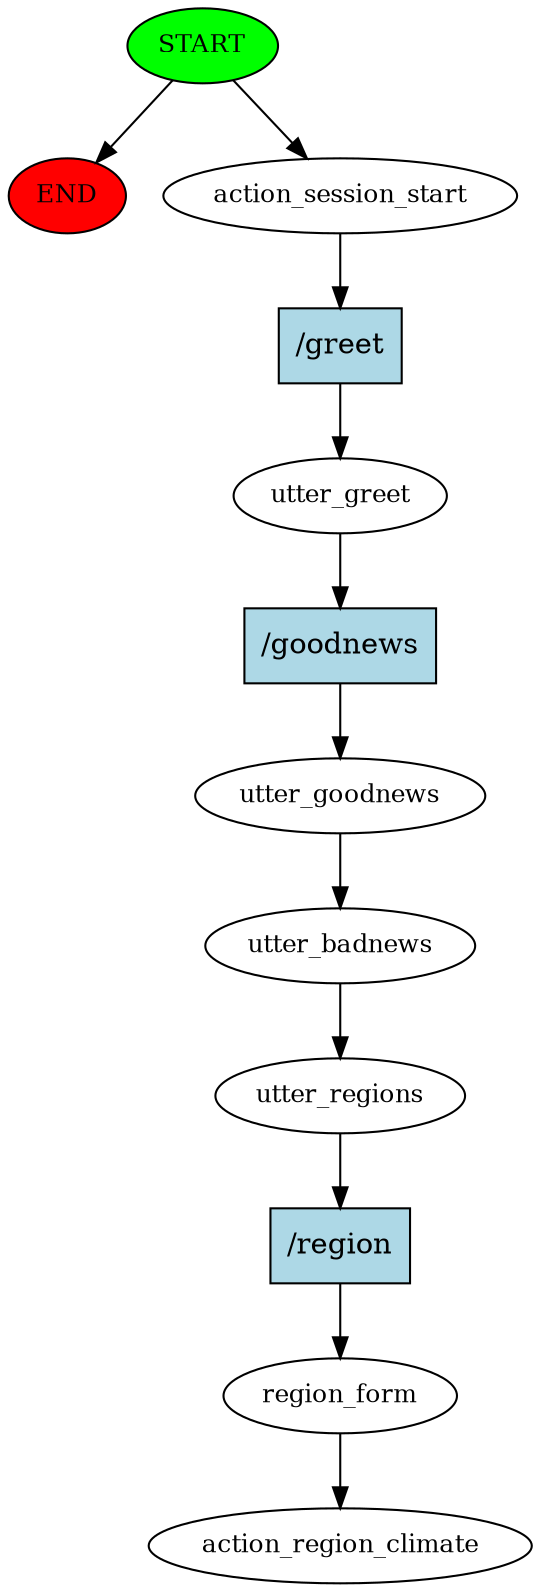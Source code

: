 digraph  {
0 [class="start active", fillcolor=green, fontsize=12, label=START, style=filled];
"-1" [class=end, fillcolor=red, fontsize=12, label=END, style=filled];
1 [class=active, fontsize=12, label=action_session_start];
2 [class=active, fontsize=12, label=utter_greet];
3 [class=active, fontsize=12, label=utter_goodnews];
4 [class=active, fontsize=12, label=utter_badnews];
5 [class=active, fontsize=12, label=utter_regions];
6 [class=active, fontsize=12, label=region_form];
7 [class="dashed active", fontsize=12, label=action_region_climate];
8 [class="intent active", fillcolor=lightblue, label="/greet", shape=rect, style=filled];
9 [class="intent active", fillcolor=lightblue, label="/goodnews", shape=rect, style=filled];
10 [class="intent active", fillcolor=lightblue, label="/region", shape=rect, style=filled];
0 -> "-1"  [class="", key=NONE, label=""];
0 -> 1  [class=active, key=NONE, label=""];
1 -> 8  [class=active, key=0];
2 -> 9  [class=active, key=0];
3 -> 4  [class=active, key=NONE, label=""];
4 -> 5  [class=active, key=NONE, label=""];
5 -> 10  [class=active, key=0];
6 -> 7  [class=active, key=NONE, label=""];
8 -> 2  [class=active, key=0];
9 -> 3  [class=active, key=0];
10 -> 6  [class=active, key=0];
}

